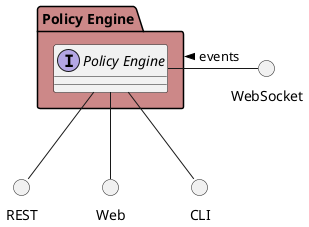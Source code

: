 @startuml



package "Policy Engine" #cc8888 {

    interface "Policy Engine" as i {
    
    
    }
}

circle REST
circle Web
circle CLI
circle WebSocket

i -down- Web
i -down- CLI
i -down- REST
WebSocket -left- i: events >

package "Policy Engine" #cc8888 {


}



@enduml
